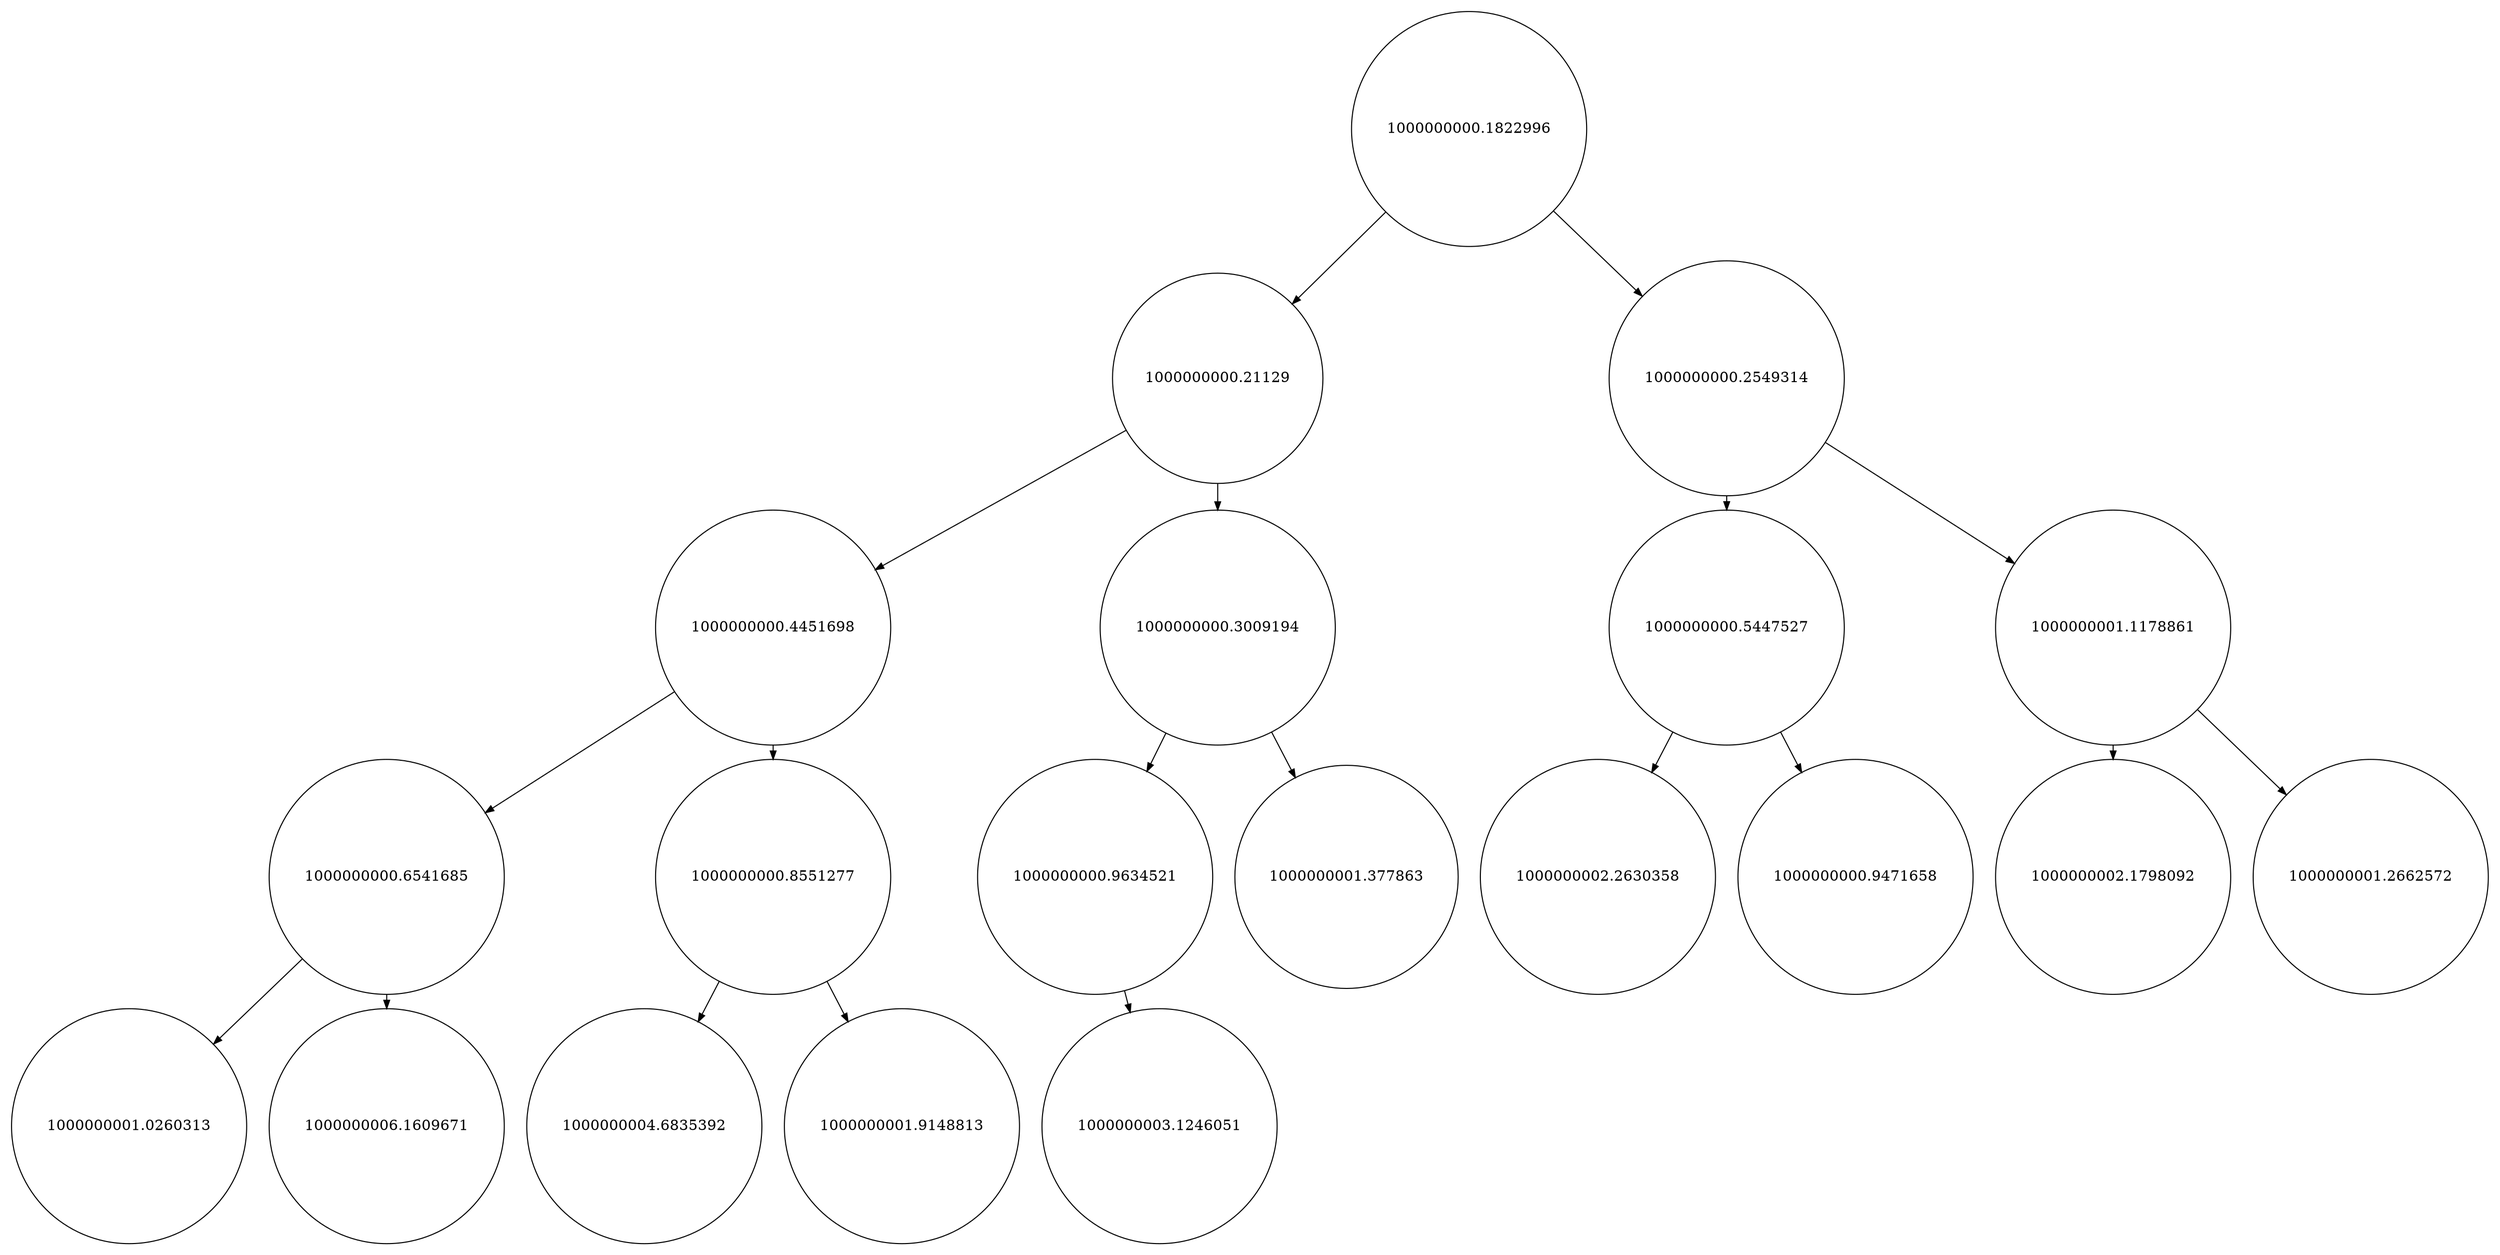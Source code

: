
    digraph G {
    nodesep=0.3;
    ranksep=0.2;
    margin=0.1;
    node [shape=circle];
    edge [arrowsize=0.8];
    1 -> 2[side=left];
1 -> 3;
2 -> 4[side=left];
2 -> 5;
3 -> 6[side=left];
3 -> 7;
4 -> 8[side=left];
4 -> 9;
5 -> 10[side=left];
5 -> 11;
6 -> 12[side=left];
6 -> 13;
7 -> 14[side=left];
7 -> 15;
8 -> 16[side=left];
8 -> 17;
9 -> 18[side=left];
9 -> 19;
10 -> 20[side=left];
1[label="1000000000.1822996"]
2[label="1000000000.21129"]
3[label="1000000000.2549314"]
4[label="1000000000.4451698"]
5[label="1000000000.3009194"]
6[label="1000000000.5447527"]
7[label="1000000001.1178861"]
8[label="1000000000.6541685"]
9[label="1000000000.8551277"]
10[label="1000000000.9634521"]
11[label="1000000001.377863"]
12[label="1000000002.2630358"]
13[label="1000000000.9471658"]
14[label="1000000002.1798092"]
15[label="1000000001.2662572"]
16[label="1000000001.0260313"]
17[label="1000000006.1609671"]
18[label="1000000004.6835392"]
19[label="1000000001.9148813"]
20[label="1000000003.1246051"]}